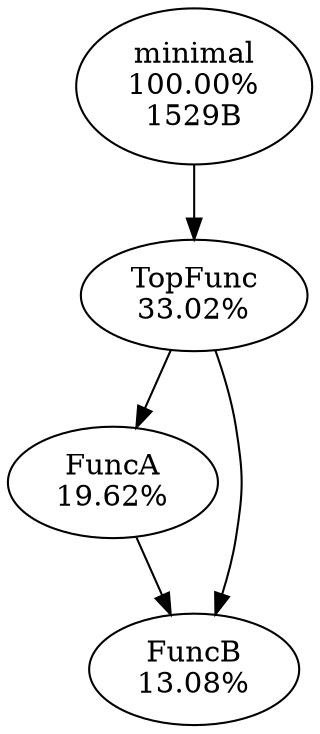 digraph MallocTree {
minimal [label="minimal\n100.00%\n1529B"]
minimal -> TopFunc
TopFunc [label="TopFunc\n33.02%"]
TopFunc -> FuncA
TopFunc -> FuncB
FuncA [label="FuncA\n19.62%"]
FuncA -> FuncB
FuncB [label="FuncB\n13.08%"]
FuncB [label="FuncB\n13.08%"]
}
